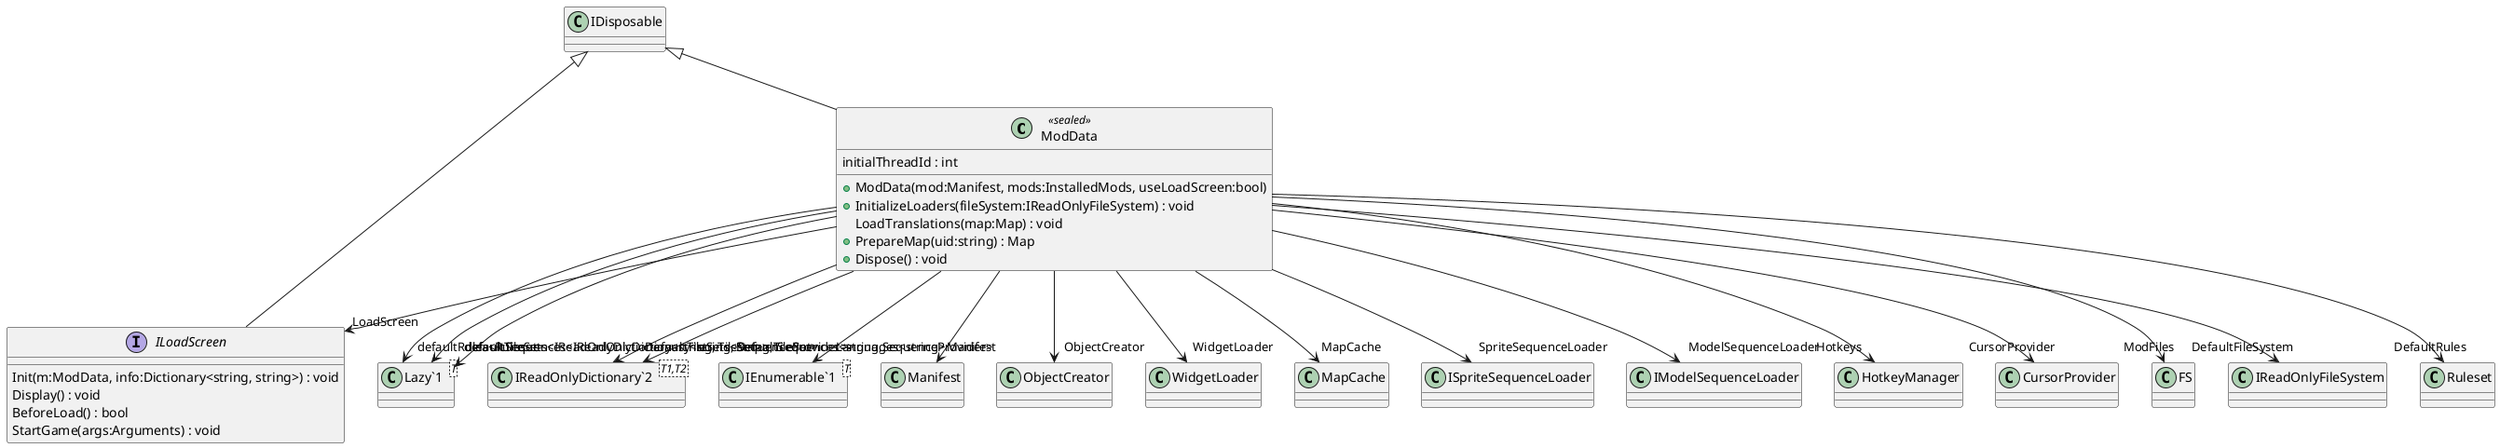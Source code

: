 @startuml
class ModData <<sealed>> {
    + ModData(mod:Manifest, mods:InstalledMods, useLoadScreen:bool)
    initialThreadId : int
    + InitializeLoaders(fileSystem:IReadOnlyFileSystem) : void
    LoadTranslations(map:Map) : void
    + PrepareMap(uid:string) : Map
    + Dispose() : void
}
interface ILoadScreen {
    Init(m:ModData, info:Dictionary<string, string>) : void
    Display() : void
    BeforeLoad() : bool
    StartGame(args:Arguments) : void
}
class "Lazy`1"<T> {
}
class "IReadOnlyDictionary`2"<T1,T2> {
}
class "IEnumerable`1"<T> {
}
IDisposable <|-- ModData
ModData --> "Manifest" Manifest
ModData --> "ObjectCreator" ObjectCreator
ModData --> "WidgetLoader" WidgetLoader
ModData --> "MapCache" MapCache
ModData --> "SpriteSequenceLoader" ISpriteSequenceLoader
ModData --> "ModelSequenceLoader" IModelSequenceLoader
ModData --> "Hotkeys" HotkeyManager
ModData --> "LoadScreen" ILoadScreen
ModData --> "CursorProvider" CursorProvider
ModData --> "ModFiles" FS
ModData --> "DefaultFileSystem" IReadOnlyFileSystem
ModData --> "defaultRules<Ruleset>" "Lazy`1"
ModData --> "DefaultRules" Ruleset
ModData --> "defaultTileSets<IReadOnlyDictionary<string, TileSet>>" "Lazy`1"
ModData --> "DefaultTileSets<string,TileSet>" "IReadOnlyDictionary`2"
ModData --> "defaultSequences<IReadOnlyDictionary<string, SequenceProvider>>" "Lazy`1"
ModData --> "DefaultSequences<string,SequenceProvider>" "IReadOnlyDictionary`2"
ModData --> "Languages<string>" "IEnumerable`1"
IDisposable <|-- ILoadScreen
@enduml
